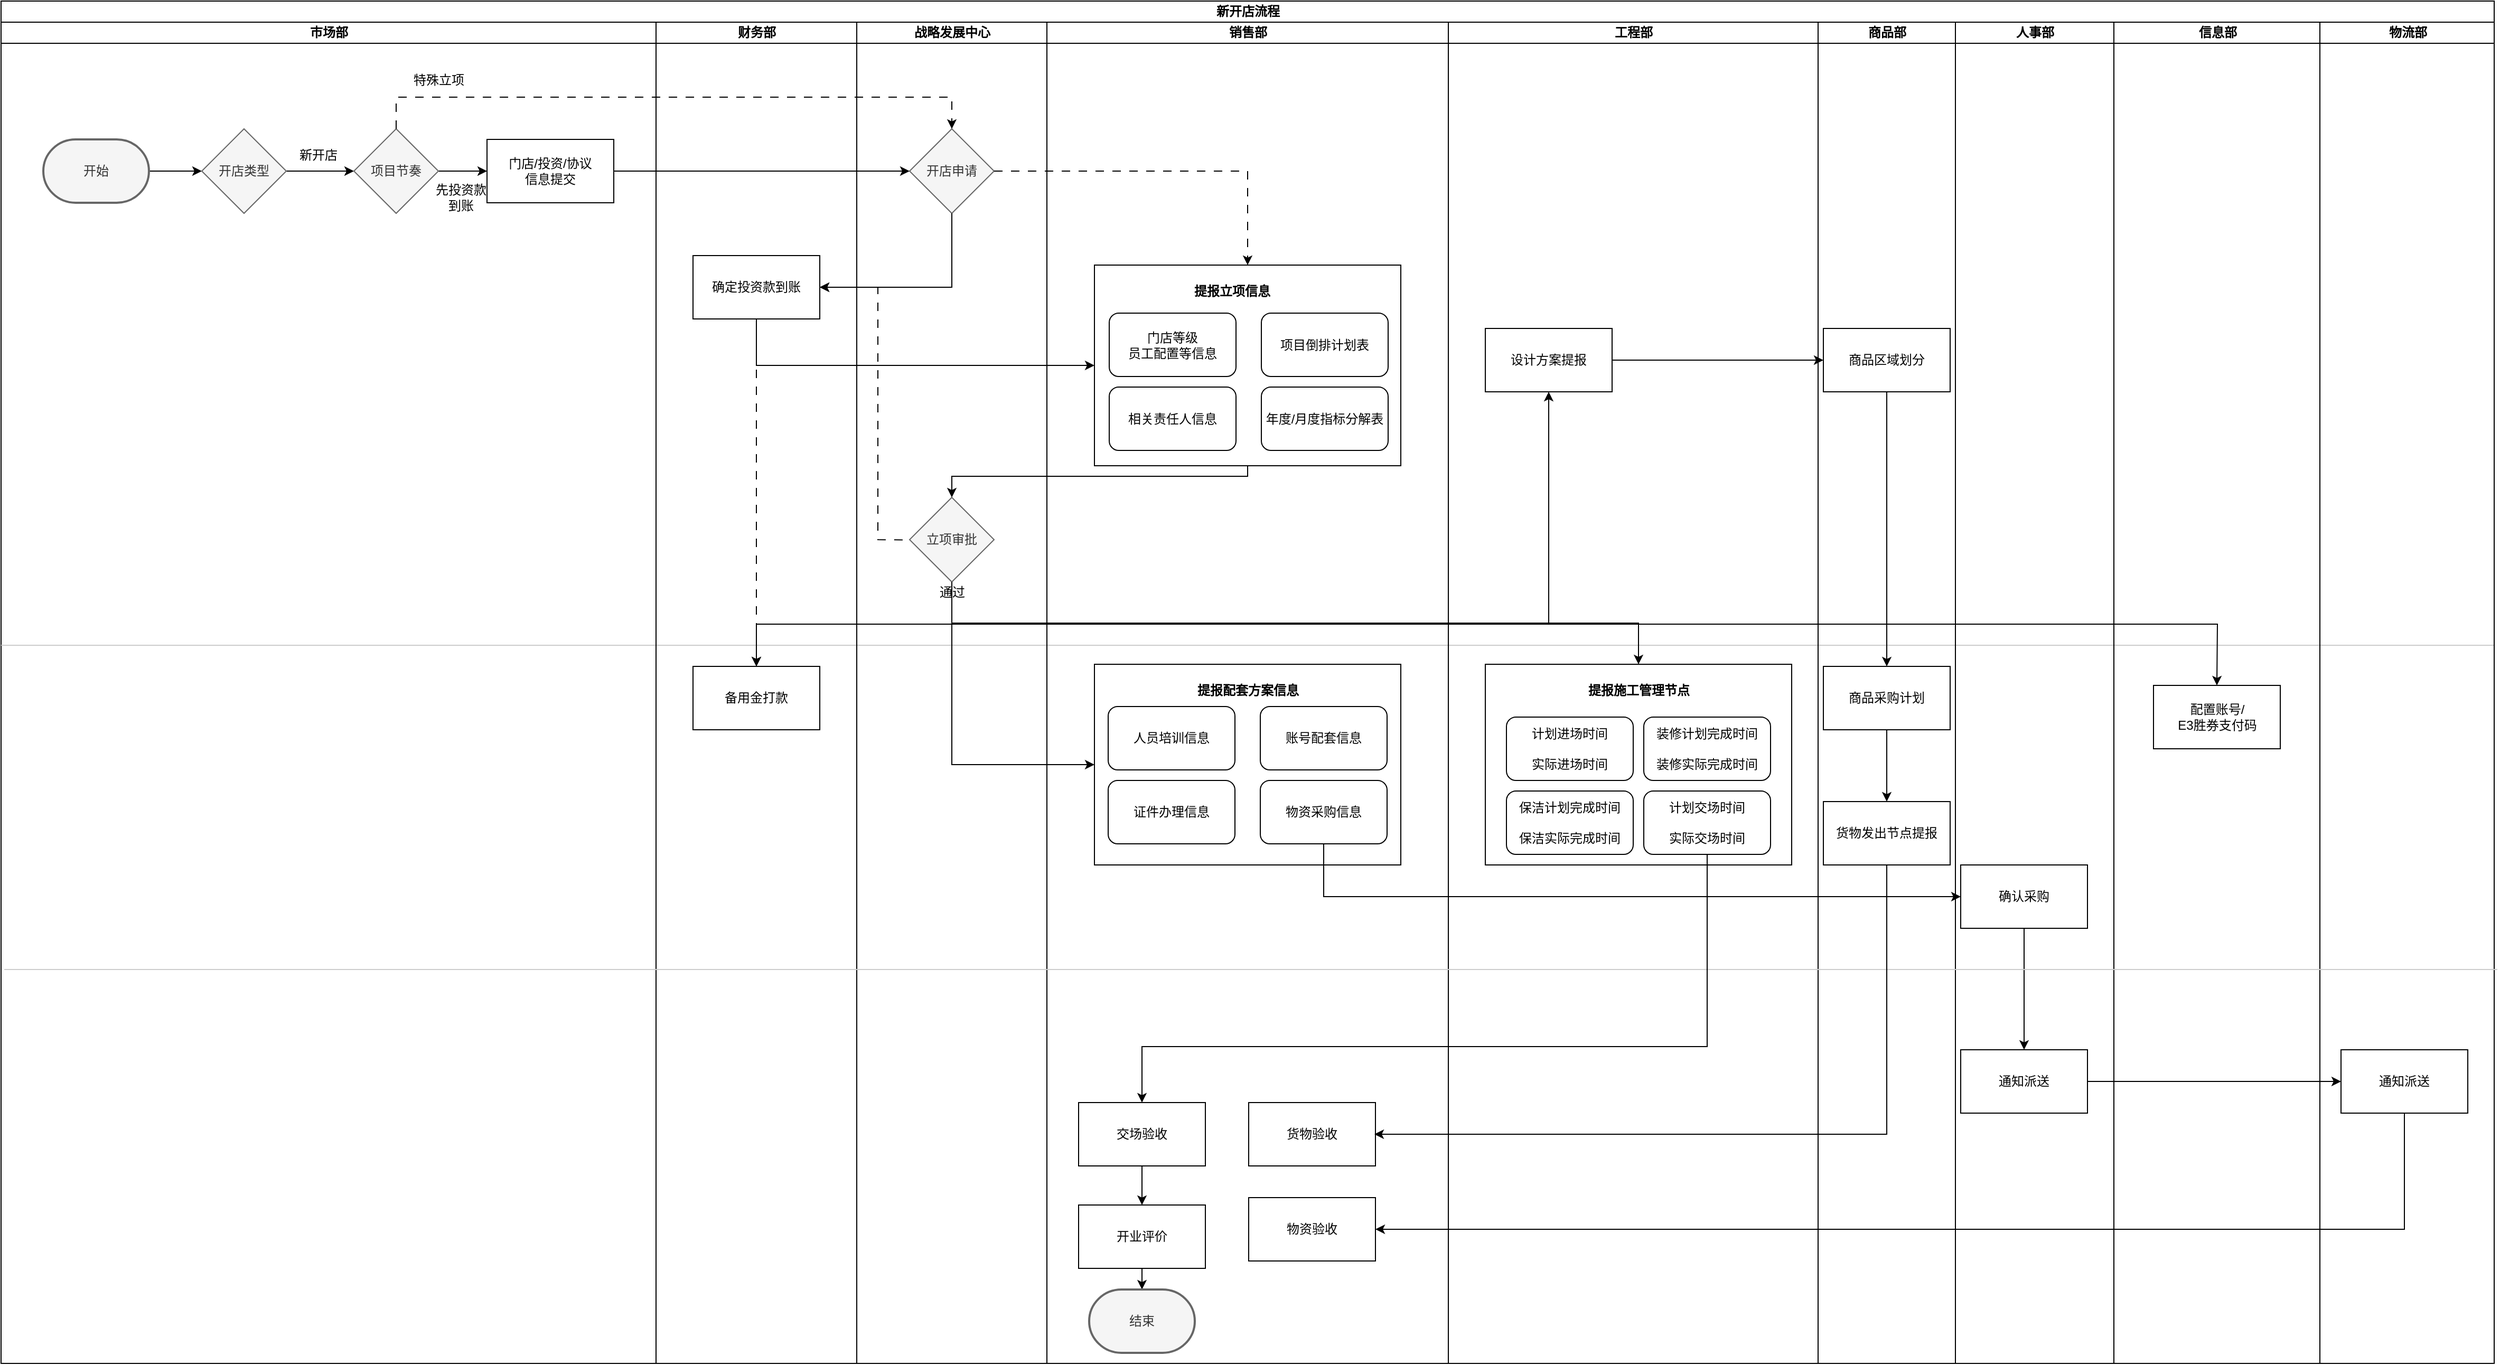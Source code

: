 <mxfile version="22.1.11" type="github">
  <diagram name="第 1 页" id="k98JuiUB70Ecf1WzHopS">
    <mxGraphModel dx="3310" dy="2008" grid="1" gridSize="10" guides="1" tooltips="1" connect="1" arrows="1" fold="1" page="1" pageScale="1" pageWidth="827" pageHeight="1169" math="0" shadow="0">
      <root>
        <mxCell id="0" />
        <mxCell id="1" parent="0" />
        <mxCell id="Fphpmedxy32AyZcysFOV-1" value="新开店流程" style="swimlane;childLayout=stackLayout;resizeParent=1;resizeParentMax=0;startSize=20;html=1;" parent="1" vertex="1">
          <mxGeometry x="70" y="10" width="2360" height="1290" as="geometry" />
        </mxCell>
        <mxCell id="Fphpmedxy32AyZcysFOV-2" value="市场部" style="swimlane;startSize=20;html=1;" parent="Fphpmedxy32AyZcysFOV-1" vertex="1">
          <mxGeometry y="20" width="620" height="1270" as="geometry" />
        </mxCell>
        <mxCell id="Fphpmedxy32AyZcysFOV-20" value="" style="edgeStyle=orthogonalEdgeStyle;rounded=0;orthogonalLoop=1;jettySize=auto;html=1;exitX=1;exitY=0.5;exitDx=0;exitDy=0;exitPerimeter=0;" parent="Fphpmedxy32AyZcysFOV-2" source="Fphpmedxy32AyZcysFOV-10" target="Fphpmedxy32AyZcysFOV-21" edge="1">
          <mxGeometry relative="1" as="geometry">
            <mxPoint x="90.0" y="211" as="targetPoint" />
          </mxGeometry>
        </mxCell>
        <mxCell id="Fphpmedxy32AyZcysFOV-10" value="开始" style="strokeWidth=2;html=1;shape=mxgraph.flowchart.terminator;whiteSpace=wrap;fillColor=#f5f5f5;fontColor=#333333;strokeColor=#666666;" parent="Fphpmedxy32AyZcysFOV-2" vertex="1">
          <mxGeometry x="40.0" y="111" width="100" height="60" as="geometry" />
        </mxCell>
        <mxCell id="Fphpmedxy32AyZcysFOV-23" value="" style="edgeStyle=orthogonalEdgeStyle;rounded=0;orthogonalLoop=1;jettySize=auto;html=1;exitX=1;exitY=0.5;exitDx=0;exitDy=0;entryX=0;entryY=0.5;entryDx=0;entryDy=0;" parent="Fphpmedxy32AyZcysFOV-2" source="Fphpmedxy32AyZcysFOV-21" target="Fphpmedxy32AyZcysFOV-24" edge="1">
          <mxGeometry relative="1" as="geometry">
            <mxPoint x="90.0" y="381" as="targetPoint" />
          </mxGeometry>
        </mxCell>
        <mxCell id="Fphpmedxy32AyZcysFOV-21" value="开店类型" style="rhombus;whiteSpace=wrap;html=1;fillColor=#f5f5f5;fontColor=#333333;strokeColor=#666666;" parent="Fphpmedxy32AyZcysFOV-2" vertex="1">
          <mxGeometry x="190.0" y="101" width="80" height="80" as="geometry" />
        </mxCell>
        <mxCell id="Fphpmedxy32AyZcysFOV-26" value="" style="edgeStyle=orthogonalEdgeStyle;rounded=0;orthogonalLoop=1;jettySize=auto;html=1;" parent="Fphpmedxy32AyZcysFOV-2" source="Fphpmedxy32AyZcysFOV-24" target="Fphpmedxy32AyZcysFOV-25" edge="1">
          <mxGeometry relative="1" as="geometry" />
        </mxCell>
        <mxCell id="Fphpmedxy32AyZcysFOV-24" value="项目节奏" style="rhombus;whiteSpace=wrap;html=1;fillColor=#f5f5f5;fontColor=#333333;strokeColor=#666666;" parent="Fphpmedxy32AyZcysFOV-2" vertex="1">
          <mxGeometry x="334.0" y="101" width="80" height="80" as="geometry" />
        </mxCell>
        <mxCell id="Fphpmedxy32AyZcysFOV-25" value="门店/投资/协议&lt;br&gt;信息提交" style="whiteSpace=wrap;html=1;" parent="Fphpmedxy32AyZcysFOV-2" vertex="1">
          <mxGeometry x="460.0" y="111" width="120" height="60" as="geometry" />
        </mxCell>
        <mxCell id="Fphpmedxy32AyZcysFOV-31" value="新开店" style="text;html=1;align=center;verticalAlign=middle;resizable=0;points=[];autosize=1;strokeColor=none;fillColor=none;" parent="Fphpmedxy32AyZcysFOV-2" vertex="1">
          <mxGeometry x="270.0" y="111" width="60" height="30" as="geometry" />
        </mxCell>
        <mxCell id="Fphpmedxy32AyZcysFOV-32" value="特殊立项" style="text;html=1;align=center;verticalAlign=middle;resizable=0;points=[];autosize=1;strokeColor=none;fillColor=none;" parent="Fphpmedxy32AyZcysFOV-2" vertex="1">
          <mxGeometry x="379.0" y="40" width="70" height="30" as="geometry" />
        </mxCell>
        <mxCell id="Fphpmedxy32AyZcysFOV-44" value="先投资款&lt;br&gt;到账" style="text;html=1;align=center;verticalAlign=middle;resizable=0;points=[];autosize=1;strokeColor=none;fillColor=none;" parent="Fphpmedxy32AyZcysFOV-2" vertex="1">
          <mxGeometry x="400.0" y="146" width="70" height="40" as="geometry" />
        </mxCell>
        <mxCell id="Fphpmedxy32AyZcysFOV-154" value="" style="endArrow=none;html=1;rounded=0;strokeColor=#CCCCCC;" parent="Fphpmedxy32AyZcysFOV-2" edge="1">
          <mxGeometry width="50" height="50" relative="1" as="geometry">
            <mxPoint y="590" as="sourcePoint" />
            <mxPoint x="2360" y="590" as="targetPoint" />
          </mxGeometry>
        </mxCell>
        <mxCell id="Fphpmedxy32AyZcysFOV-3" value="财务部" style="swimlane;startSize=20;html=1;" parent="Fphpmedxy32AyZcysFOV-1" vertex="1">
          <mxGeometry x="620" y="20" width="190" height="1270" as="geometry" />
        </mxCell>
        <mxCell id="sApj4p762pjHPcT1yokk-6" value="" style="edgeStyle=orthogonalEdgeStyle;rounded=0;orthogonalLoop=1;jettySize=auto;html=1;entryX=0.5;entryY=0;entryDx=0;entryDy=0;dashed=1;dashPattern=8 8;" edge="1" parent="Fphpmedxy32AyZcysFOV-3" source="Fphpmedxy32AyZcysFOV-29" target="Fphpmedxy32AyZcysFOV-73">
          <mxGeometry relative="1" as="geometry">
            <mxPoint x="95.0" y="361" as="targetPoint" />
          </mxGeometry>
        </mxCell>
        <mxCell id="Fphpmedxy32AyZcysFOV-29" value="确定投资款到账" style="whiteSpace=wrap;html=1;" parent="Fphpmedxy32AyZcysFOV-3" vertex="1">
          <mxGeometry x="35.0" y="221" width="120" height="60" as="geometry" />
        </mxCell>
        <mxCell id="Fphpmedxy32AyZcysFOV-73" value="备用金打款" style="whiteSpace=wrap;html=1;" parent="Fphpmedxy32AyZcysFOV-3" vertex="1">
          <mxGeometry x="35.0" y="610" width="120" height="60" as="geometry" />
        </mxCell>
        <mxCell id="Fphpmedxy32AyZcysFOV-4" value="战略发展中心" style="swimlane;startSize=20;html=1;" parent="Fphpmedxy32AyZcysFOV-1" vertex="1">
          <mxGeometry x="810" y="20" width="180" height="1270" as="geometry" />
        </mxCell>
        <mxCell id="Fphpmedxy32AyZcysFOV-41" value="开店申请" style="rhombus;whiteSpace=wrap;html=1;fillColor=#f5f5f5;fontColor=#333333;strokeColor=#666666;" parent="Fphpmedxy32AyZcysFOV-4" vertex="1">
          <mxGeometry x="50.0" y="101" width="80" height="80" as="geometry" />
        </mxCell>
        <mxCell id="Fphpmedxy32AyZcysFOV-56" value="立项审批" style="rhombus;whiteSpace=wrap;html=1;fillColor=#f5f5f5;fontColor=#333333;strokeColor=#666666;" parent="Fphpmedxy32AyZcysFOV-4" vertex="1">
          <mxGeometry x="50.0" y="450" width="80" height="80" as="geometry" />
        </mxCell>
        <mxCell id="Fphpmedxy32AyZcysFOV-123" value="通过" style="text;html=1;align=center;verticalAlign=middle;resizable=0;points=[];autosize=1;strokeColor=none;fillColor=none;" parent="Fphpmedxy32AyZcysFOV-4" vertex="1">
          <mxGeometry x="65" y="525" width="50" height="30" as="geometry" />
        </mxCell>
        <mxCell id="Fphpmedxy32AyZcysFOV-5" value="销售部" style="swimlane;startSize=20;html=1;" parent="Fphpmedxy32AyZcysFOV-1" vertex="1">
          <mxGeometry x="990" y="20" width="380" height="1270" as="geometry" />
        </mxCell>
        <mxCell id="Fphpmedxy32AyZcysFOV-84" value="货物验收" style="whiteSpace=wrap;html=1;" parent="Fphpmedxy32AyZcysFOV-5" vertex="1">
          <mxGeometry x="191.0" y="1023" width="120" height="60" as="geometry" />
        </mxCell>
        <mxCell id="Fphpmedxy32AyZcysFOV-85" value="物资验收" style="whiteSpace=wrap;html=1;" parent="Fphpmedxy32AyZcysFOV-5" vertex="1">
          <mxGeometry x="191.0" y="1113" width="120" height="60" as="geometry" />
        </mxCell>
        <mxCell id="Fphpmedxy32AyZcysFOV-161" value="" style="edgeStyle=orthogonalEdgeStyle;rounded=0;orthogonalLoop=1;jettySize=auto;html=1;" parent="Fphpmedxy32AyZcysFOV-5" source="Fphpmedxy32AyZcysFOV-86" target="Fphpmedxy32AyZcysFOV-160" edge="1">
          <mxGeometry relative="1" as="geometry" />
        </mxCell>
        <mxCell id="Fphpmedxy32AyZcysFOV-86" value="交场验收" style="whiteSpace=wrap;html=1;" parent="Fphpmedxy32AyZcysFOV-5" vertex="1">
          <mxGeometry x="30.0" y="1023" width="120" height="60" as="geometry" />
        </mxCell>
        <mxCell id="Fphpmedxy32AyZcysFOV-113" value="" style="rounded=0;whiteSpace=wrap;html=1;" parent="Fphpmedxy32AyZcysFOV-5" vertex="1">
          <mxGeometry x="45" y="230" width="290" height="190" as="geometry" />
        </mxCell>
        <mxCell id="Fphpmedxy32AyZcysFOV-114" value="提报立项信息" style="text;html=1;align=center;verticalAlign=middle;resizable=0;points=[];autosize=1;strokeColor=none;fillColor=none;fontStyle=1" parent="Fphpmedxy32AyZcysFOV-5" vertex="1">
          <mxGeometry x="125" y="240" width="100" height="30" as="geometry" />
        </mxCell>
        <mxCell id="Fphpmedxy32AyZcysFOV-115" value="门店等级&lt;br&gt;员工配置等信息" style="rounded=1;whiteSpace=wrap;html=1;" parent="Fphpmedxy32AyZcysFOV-5" vertex="1">
          <mxGeometry x="59" y="275.5" width="120" height="60" as="geometry" />
        </mxCell>
        <mxCell id="Fphpmedxy32AyZcysFOV-116" value="相关责任人信息" style="rounded=1;whiteSpace=wrap;html=1;" parent="Fphpmedxy32AyZcysFOV-5" vertex="1">
          <mxGeometry x="59" y="345.5" width="120" height="60" as="geometry" />
        </mxCell>
        <mxCell id="Fphpmedxy32AyZcysFOV-117" value="项目倒排计划表" style="rounded=1;whiteSpace=wrap;html=1;" parent="Fphpmedxy32AyZcysFOV-5" vertex="1">
          <mxGeometry x="203" y="275.5" width="120" height="60" as="geometry" />
        </mxCell>
        <mxCell id="Fphpmedxy32AyZcysFOV-118" value="年度/月度指标分解表" style="rounded=1;whiteSpace=wrap;html=1;" parent="Fphpmedxy32AyZcysFOV-5" vertex="1">
          <mxGeometry x="203" y="345.5" width="120" height="60" as="geometry" />
        </mxCell>
        <mxCell id="Fphpmedxy32AyZcysFOV-133" value="" style="rounded=0;whiteSpace=wrap;html=1;" parent="Fphpmedxy32AyZcysFOV-5" vertex="1">
          <mxGeometry x="45" y="608" width="290" height="190" as="geometry" />
        </mxCell>
        <mxCell id="Fphpmedxy32AyZcysFOV-134" value="提报配套方案信息" style="text;html=1;align=center;verticalAlign=middle;resizable=0;points=[];autosize=1;strokeColor=none;fillColor=none;fontStyle=1" parent="Fphpmedxy32AyZcysFOV-5" vertex="1">
          <mxGeometry x="130" y="618" width="120" height="30" as="geometry" />
        </mxCell>
        <mxCell id="Fphpmedxy32AyZcysFOV-135" value="物资采购信息" style="rounded=1;whiteSpace=wrap;html=1;" parent="Fphpmedxy32AyZcysFOV-5" vertex="1">
          <mxGeometry x="202" y="718" width="120" height="60" as="geometry" />
        </mxCell>
        <mxCell id="Fphpmedxy32AyZcysFOV-136" value="账号配套信息" style="rounded=1;whiteSpace=wrap;html=1;" parent="Fphpmedxy32AyZcysFOV-5" vertex="1">
          <mxGeometry x="202" y="648" width="120" height="60" as="geometry" />
        </mxCell>
        <mxCell id="Fphpmedxy32AyZcysFOV-137" value="证件办理信息" style="rounded=1;whiteSpace=wrap;html=1;" parent="Fphpmedxy32AyZcysFOV-5" vertex="1">
          <mxGeometry x="58" y="718" width="120" height="60" as="geometry" />
        </mxCell>
        <mxCell id="Fphpmedxy32AyZcysFOV-138" value="人员培训信息" style="rounded=1;whiteSpace=wrap;html=1;" parent="Fphpmedxy32AyZcysFOV-5" vertex="1">
          <mxGeometry x="58" y="648" width="120" height="60" as="geometry" />
        </mxCell>
        <mxCell id="Fphpmedxy32AyZcysFOV-163" value="" style="edgeStyle=orthogonalEdgeStyle;rounded=0;orthogonalLoop=1;jettySize=auto;html=1;" parent="Fphpmedxy32AyZcysFOV-5" source="Fphpmedxy32AyZcysFOV-160" target="Fphpmedxy32AyZcysFOV-162" edge="1">
          <mxGeometry relative="1" as="geometry" />
        </mxCell>
        <mxCell id="Fphpmedxy32AyZcysFOV-160" value="开业评价" style="whiteSpace=wrap;html=1;" parent="Fphpmedxy32AyZcysFOV-5" vertex="1">
          <mxGeometry x="30.0" y="1120" width="120" height="60" as="geometry" />
        </mxCell>
        <mxCell id="Fphpmedxy32AyZcysFOV-162" value="结束" style="strokeWidth=2;html=1;shape=mxgraph.flowchart.terminator;whiteSpace=wrap;fillColor=#f5f5f5;fontColor=#333333;strokeColor=#666666;" parent="Fphpmedxy32AyZcysFOV-5" vertex="1">
          <mxGeometry x="40" y="1200" width="100" height="60" as="geometry" />
        </mxCell>
        <mxCell id="Fphpmedxy32AyZcysFOV-6" value="工程部" style="swimlane;startSize=20;html=1;" parent="Fphpmedxy32AyZcysFOV-1" vertex="1">
          <mxGeometry x="1370" y="20" width="350" height="1270" as="geometry" />
        </mxCell>
        <mxCell id="Fphpmedxy32AyZcysFOV-49" value="设计方案提报" style="whiteSpace=wrap;html=1;" parent="Fphpmedxy32AyZcysFOV-6" vertex="1">
          <mxGeometry x="35.0" y="290" width="120" height="60" as="geometry" />
        </mxCell>
        <mxCell id="Fphpmedxy32AyZcysFOV-148" value="" style="rounded=0;whiteSpace=wrap;html=1;" parent="Fphpmedxy32AyZcysFOV-6" vertex="1">
          <mxGeometry x="35" y="608" width="290" height="190" as="geometry" />
        </mxCell>
        <mxCell id="Fphpmedxy32AyZcysFOV-149" value="提报施工管理节点" style="text;html=1;align=center;verticalAlign=middle;resizable=0;points=[];autosize=1;strokeColor=none;fillColor=none;fontStyle=1" parent="Fphpmedxy32AyZcysFOV-6" vertex="1">
          <mxGeometry x="120" y="618" width="120" height="30" as="geometry" />
        </mxCell>
        <mxCell id="Fphpmedxy32AyZcysFOV-150" value="计划进场时间&lt;br&gt;&lt;br&gt;实际进场时间" style="rounded=1;whiteSpace=wrap;html=1;" parent="Fphpmedxy32AyZcysFOV-6" vertex="1">
          <mxGeometry x="55" y="658" width="120" height="60" as="geometry" />
        </mxCell>
        <mxCell id="Fphpmedxy32AyZcysFOV-151" value="装修计划完成时间&lt;br&gt;&lt;br&gt;装修实际完成时间" style="rounded=1;whiteSpace=wrap;html=1;" parent="Fphpmedxy32AyZcysFOV-6" vertex="1">
          <mxGeometry x="185" y="658" width="120" height="60" as="geometry" />
        </mxCell>
        <mxCell id="Fphpmedxy32AyZcysFOV-152" value="保洁计划完成时间&lt;br&gt;&lt;br&gt;保洁实际完成时间" style="rounded=1;whiteSpace=wrap;html=1;" parent="Fphpmedxy32AyZcysFOV-6" vertex="1">
          <mxGeometry x="55" y="728" width="120" height="60" as="geometry" />
        </mxCell>
        <mxCell id="Fphpmedxy32AyZcysFOV-153" value="计划交场时间&lt;br&gt;&lt;br&gt;实际交场时间" style="rounded=1;whiteSpace=wrap;html=1;" parent="Fphpmedxy32AyZcysFOV-6" vertex="1">
          <mxGeometry x="185" y="728" width="120" height="60" as="geometry" />
        </mxCell>
        <mxCell id="Fphpmedxy32AyZcysFOV-7" value="商品部" style="swimlane;startSize=20;html=1;" parent="Fphpmedxy32AyZcysFOV-1" vertex="1">
          <mxGeometry x="1720" y="20" width="130.0" height="1270" as="geometry" />
        </mxCell>
        <mxCell id="Fphpmedxy32AyZcysFOV-70" value="" style="edgeStyle=orthogonalEdgeStyle;rounded=0;orthogonalLoop=1;jettySize=auto;html=1;entryX=0.5;entryY=0;entryDx=0;entryDy=0;" parent="Fphpmedxy32AyZcysFOV-7" source="Fphpmedxy32AyZcysFOV-51" target="Fphpmedxy32AyZcysFOV-68" edge="1">
          <mxGeometry relative="1" as="geometry">
            <mxPoint x="65.0" y="430" as="targetPoint" />
          </mxGeometry>
        </mxCell>
        <mxCell id="Fphpmedxy32AyZcysFOV-51" value="商品区域划分" style="whiteSpace=wrap;html=1;" parent="Fphpmedxy32AyZcysFOV-7" vertex="1">
          <mxGeometry x="5.0" y="290" width="120" height="60" as="geometry" />
        </mxCell>
        <mxCell id="Fphpmedxy32AyZcysFOV-92" value="" style="edgeStyle=orthogonalEdgeStyle;rounded=0;orthogonalLoop=1;jettySize=auto;html=1;" parent="Fphpmedxy32AyZcysFOV-7" source="Fphpmedxy32AyZcysFOV-68" target="Fphpmedxy32AyZcysFOV-82" edge="1">
          <mxGeometry relative="1" as="geometry" />
        </mxCell>
        <mxCell id="Fphpmedxy32AyZcysFOV-68" value="商品采购计划" style="whiteSpace=wrap;html=1;" parent="Fphpmedxy32AyZcysFOV-7" vertex="1">
          <mxGeometry x="5.0" y="610" width="120" height="60" as="geometry" />
        </mxCell>
        <mxCell id="Fphpmedxy32AyZcysFOV-82" value="货物发出节点提报" style="whiteSpace=wrap;html=1;" parent="Fphpmedxy32AyZcysFOV-7" vertex="1">
          <mxGeometry x="5.0" y="738" width="120" height="60" as="geometry" />
        </mxCell>
        <mxCell id="Fphpmedxy32AyZcysFOV-8" value="人事部" style="swimlane;startSize=20;html=1;" parent="Fphpmedxy32AyZcysFOV-1" vertex="1">
          <mxGeometry x="1850.0" y="20" width="150.0" height="1270" as="geometry" />
        </mxCell>
        <mxCell id="Fphpmedxy32AyZcysFOV-89" value="" style="edgeStyle=orthogonalEdgeStyle;rounded=0;orthogonalLoop=1;jettySize=auto;html=1;exitX=0.5;exitY=1;exitDx=0;exitDy=0;" parent="Fphpmedxy32AyZcysFOV-8" source="Fphpmedxy32AyZcysFOV-79" target="Fphpmedxy32AyZcysFOV-80" edge="1">
          <mxGeometry relative="1" as="geometry">
            <mxPoint x="65.0" y="913" as="sourcePoint" />
          </mxGeometry>
        </mxCell>
        <mxCell id="Fphpmedxy32AyZcysFOV-79" value="确认采购" style="whiteSpace=wrap;html=1;" parent="Fphpmedxy32AyZcysFOV-8" vertex="1">
          <mxGeometry x="5" y="798" width="120" height="60" as="geometry" />
        </mxCell>
        <mxCell id="Fphpmedxy32AyZcysFOV-80" value="通知派送" style="whiteSpace=wrap;html=1;" parent="Fphpmedxy32AyZcysFOV-8" vertex="1">
          <mxGeometry x="5" y="973" width="120" height="60" as="geometry" />
        </mxCell>
        <mxCell id="Fphpmedxy32AyZcysFOV-9" value="信息部" style="swimlane;startSize=20;html=1;" parent="Fphpmedxy32AyZcysFOV-1" vertex="1">
          <mxGeometry x="2000" y="20" width="195" height="1270" as="geometry" />
        </mxCell>
        <mxCell id="Fphpmedxy32AyZcysFOV-76" value="配置账号/&lt;br&gt;E3胜券支付码" style="whiteSpace=wrap;html=1;" parent="Fphpmedxy32AyZcysFOV-9" vertex="1">
          <mxGeometry x="37.5" y="628" width="120" height="60" as="geometry" />
        </mxCell>
        <mxCell id="Fphpmedxy32AyZcysFOV-40" value="" style="edgeStyle=orthogonalEdgeStyle;rounded=0;orthogonalLoop=1;jettySize=auto;html=1;exitX=1;exitY=0.5;exitDx=0;exitDy=0;entryX=0;entryY=0.5;entryDx=0;entryDy=0;" parent="Fphpmedxy32AyZcysFOV-1" source="Fphpmedxy32AyZcysFOV-25" edge="1">
          <mxGeometry relative="1" as="geometry">
            <mxPoint x="860.0" y="161" as="targetPoint" />
          </mxGeometry>
        </mxCell>
        <mxCell id="Fphpmedxy32AyZcysFOV-43" value="" style="edgeStyle=orthogonalEdgeStyle;rounded=0;orthogonalLoop=1;jettySize=auto;html=1;entryX=0.5;entryY=0;entryDx=0;entryDy=0;dashed=1;dashPattern=8 8;" parent="Fphpmedxy32AyZcysFOV-1" source="Fphpmedxy32AyZcysFOV-24" edge="1">
          <mxGeometry relative="1" as="geometry">
            <mxPoint x="900.0" y="121" as="targetPoint" />
            <Array as="points">
              <mxPoint x="374" y="91" />
              <mxPoint x="900" y="91" />
            </Array>
          </mxGeometry>
        </mxCell>
        <mxCell id="Fphpmedxy32AyZcysFOV-46" value="" style="edgeStyle=orthogonalEdgeStyle;rounded=0;orthogonalLoop=1;jettySize=auto;html=1;entryX=1;entryY=0.5;entryDx=0;entryDy=0;exitX=0.5;exitY=1;exitDx=0;exitDy=0;" parent="Fphpmedxy32AyZcysFOV-1" source="Fphpmedxy32AyZcysFOV-41" target="Fphpmedxy32AyZcysFOV-29" edge="1">
          <mxGeometry relative="1" as="geometry">
            <mxPoint x="900.0" y="291" as="targetPoint" />
          </mxGeometry>
        </mxCell>
        <mxCell id="Fphpmedxy32AyZcysFOV-48" value="" style="edgeStyle=orthogonalEdgeStyle;rounded=0;orthogonalLoop=1;jettySize=auto;html=1;exitX=0.5;exitY=1;exitDx=0;exitDy=0;entryX=0;entryY=0.5;entryDx=0;entryDy=0;" parent="Fphpmedxy32AyZcysFOV-1" source="Fphpmedxy32AyZcysFOV-29" target="Fphpmedxy32AyZcysFOV-113" edge="1">
          <mxGeometry relative="1" as="geometry">
            <mxPoint x="1020.0" y="340" as="targetPoint" />
          </mxGeometry>
        </mxCell>
        <mxCell id="Fphpmedxy32AyZcysFOV-52" value="" style="edgeStyle=orthogonalEdgeStyle;rounded=0;orthogonalLoop=1;jettySize=auto;html=1;" parent="Fphpmedxy32AyZcysFOV-1" source="Fphpmedxy32AyZcysFOV-49" target="Fphpmedxy32AyZcysFOV-51" edge="1">
          <mxGeometry relative="1" as="geometry" />
        </mxCell>
        <mxCell id="Fphpmedxy32AyZcysFOV-58" value="" style="edgeStyle=orthogonalEdgeStyle;rounded=0;orthogonalLoop=1;jettySize=auto;html=1;entryX=0.5;entryY=0;entryDx=0;entryDy=0;exitX=0.5;exitY=1;exitDx=0;exitDy=0;" parent="Fphpmedxy32AyZcysFOV-1" source="Fphpmedxy32AyZcysFOV-113" target="Fphpmedxy32AyZcysFOV-56" edge="1">
          <mxGeometry relative="1" as="geometry">
            <mxPoint x="1080.0" y="370" as="sourcePoint" />
            <mxPoint x="1080.0" y="450" as="targetPoint" />
            <Array as="points">
              <mxPoint x="1180" y="450" />
              <mxPoint x="900" y="450" />
            </Array>
          </mxGeometry>
        </mxCell>
        <mxCell id="Fphpmedxy32AyZcysFOV-62" value="" style="edgeStyle=orthogonalEdgeStyle;rounded=0;orthogonalLoop=1;jettySize=auto;html=1;entryX=0.5;entryY=1;entryDx=0;entryDy=0;exitX=0.5;exitY=1;exitDx=0;exitDy=0;" parent="Fphpmedxy32AyZcysFOV-1" source="Fphpmedxy32AyZcysFOV-56" target="Fphpmedxy32AyZcysFOV-49" edge="1">
          <mxGeometry relative="1" as="geometry">
            <mxPoint x="900.0" y="580" as="targetPoint" />
            <Array as="points">
              <mxPoint x="900" y="590" />
              <mxPoint x="1465" y="590" />
            </Array>
          </mxGeometry>
        </mxCell>
        <mxCell id="Fphpmedxy32AyZcysFOV-64" value="" style="edgeStyle=orthogonalEdgeStyle;rounded=0;orthogonalLoop=1;jettySize=auto;html=1;exitX=0.5;exitY=1;exitDx=0;exitDy=0;entryX=0;entryY=0.5;entryDx=0;entryDy=0;" parent="Fphpmedxy32AyZcysFOV-1" source="Fphpmedxy32AyZcysFOV-56" target="Fphpmedxy32AyZcysFOV-133" edge="1">
          <mxGeometry relative="1" as="geometry">
            <mxPoint x="1010.0" y="640.0" as="targetPoint" />
          </mxGeometry>
        </mxCell>
        <mxCell id="Fphpmedxy32AyZcysFOV-67" value="" style="edgeStyle=orthogonalEdgeStyle;rounded=0;orthogonalLoop=1;jettySize=auto;html=1;exitX=0.5;exitY=1;exitDx=0;exitDy=0;entryX=0.5;entryY=0;entryDx=0;entryDy=0;" parent="Fphpmedxy32AyZcysFOV-1" source="Fphpmedxy32AyZcysFOV-56" target="Fphpmedxy32AyZcysFOV-148" edge="1">
          <mxGeometry relative="1" as="geometry">
            <mxPoint x="1405.0" y="848" as="targetPoint" />
          </mxGeometry>
        </mxCell>
        <mxCell id="Fphpmedxy32AyZcysFOV-75" value="" style="edgeStyle=orthogonalEdgeStyle;rounded=0;orthogonalLoop=1;jettySize=auto;html=1;entryX=0.5;entryY=0;entryDx=0;entryDy=0;exitX=0.5;exitY=1;exitDx=0;exitDy=0;" parent="Fphpmedxy32AyZcysFOV-1" source="Fphpmedxy32AyZcysFOV-56" target="Fphpmedxy32AyZcysFOV-73" edge="1">
          <mxGeometry relative="1" as="geometry">
            <mxPoint x="800.0" y="450" as="targetPoint" />
            <Array as="points">
              <mxPoint x="900" y="590" />
              <mxPoint x="715" y="590" />
            </Array>
          </mxGeometry>
        </mxCell>
        <mxCell id="Fphpmedxy32AyZcysFOV-77" value="" style="endArrow=classic;html=1;rounded=0;exitX=0.5;exitY=1;exitDx=0;exitDy=0;entryX=0.5;entryY=0;entryDx=0;entryDy=0;" parent="Fphpmedxy32AyZcysFOV-1" source="Fphpmedxy32AyZcysFOV-56" target="Fphpmedxy32AyZcysFOV-76" edge="1">
          <mxGeometry width="50" height="50" relative="1" as="geometry">
            <mxPoint x="700.0" y="510" as="sourcePoint" />
            <mxPoint x="1625.0" y="570" as="targetPoint" />
            <Array as="points">
              <mxPoint x="900" y="590" />
              <mxPoint x="2098" y="590" />
            </Array>
          </mxGeometry>
        </mxCell>
        <mxCell id="Fphpmedxy32AyZcysFOV-88" value="" style="edgeStyle=orthogonalEdgeStyle;rounded=0;orthogonalLoop=1;jettySize=auto;html=1;entryX=1;entryY=0.5;entryDx=0;entryDy=0;exitX=0.5;exitY=1;exitDx=0;exitDy=0;" parent="Fphpmedxy32AyZcysFOV-1" source="Fphpmedxy32AyZcysFOV-81" target="Fphpmedxy32AyZcysFOV-85" edge="1">
          <mxGeometry relative="1" as="geometry">
            <mxPoint x="2030.0" y="1103" as="targetPoint" />
          </mxGeometry>
        </mxCell>
        <mxCell id="Fphpmedxy32AyZcysFOV-91" value="" style="edgeStyle=orthogonalEdgeStyle;rounded=0;orthogonalLoop=1;jettySize=auto;html=1;entryX=0;entryY=0.5;entryDx=0;entryDy=0;" parent="Fphpmedxy32AyZcysFOV-1" source="Fphpmedxy32AyZcysFOV-80" target="Fphpmedxy32AyZcysFOV-81" edge="1">
          <mxGeometry relative="1" as="geometry">
            <mxPoint x="1895.0" y="993" as="targetPoint" />
          </mxGeometry>
        </mxCell>
        <mxCell id="Fphpmedxy32AyZcysFOV-71" value="物流部" style="swimlane;startSize=20;html=1;" parent="Fphpmedxy32AyZcysFOV-1" vertex="1">
          <mxGeometry x="2195" y="20" width="165" height="1270" as="geometry" />
        </mxCell>
        <mxCell id="Fphpmedxy32AyZcysFOV-81" value="通知派送" style="whiteSpace=wrap;html=1;" parent="Fphpmedxy32AyZcysFOV-71" vertex="1">
          <mxGeometry x="20" y="973" width="120" height="60" as="geometry" />
        </mxCell>
        <mxCell id="Fphpmedxy32AyZcysFOV-155" value="" style="endArrow=none;html=1;rounded=0;strokeColor=#CCCCCC;" parent="Fphpmedxy32AyZcysFOV-71" edge="1">
          <mxGeometry width="50" height="50" relative="1" as="geometry">
            <mxPoint x="-2192" y="897" as="sourcePoint" />
            <mxPoint x="168" y="897" as="targetPoint" />
          </mxGeometry>
        </mxCell>
        <mxCell id="Fphpmedxy32AyZcysFOV-94" value="" style="edgeStyle=orthogonalEdgeStyle;rounded=0;orthogonalLoop=1;jettySize=auto;html=1;exitX=0.5;exitY=1;exitDx=0;exitDy=0;" parent="Fphpmedxy32AyZcysFOV-1" source="Fphpmedxy32AyZcysFOV-82" edge="1">
          <mxGeometry relative="1" as="geometry">
            <mxPoint x="1300" y="1073" as="targetPoint" />
            <Array as="points">
              <mxPoint x="1785" y="1073" />
            </Array>
          </mxGeometry>
        </mxCell>
        <mxCell id="Fphpmedxy32AyZcysFOV-140" value="" style="edgeStyle=orthogonalEdgeStyle;rounded=0;orthogonalLoop=1;jettySize=auto;html=1;exitX=0.5;exitY=1;exitDx=0;exitDy=0;entryX=0;entryY=0.5;entryDx=0;entryDy=0;" parent="Fphpmedxy32AyZcysFOV-1" source="Fphpmedxy32AyZcysFOV-135" target="Fphpmedxy32AyZcysFOV-79" edge="1">
          <mxGeometry relative="1" as="geometry">
            <mxPoint x="1252" y="798" as="sourcePoint" />
            <mxPoint x="1310" y="858" as="targetPoint" />
          </mxGeometry>
        </mxCell>
        <mxCell id="Fphpmedxy32AyZcysFOV-157" value="" style="edgeStyle=orthogonalEdgeStyle;rounded=0;orthogonalLoop=1;jettySize=auto;html=1;entryX=0.5;entryY=0;entryDx=0;entryDy=0;" parent="Fphpmedxy32AyZcysFOV-1" source="Fphpmedxy32AyZcysFOV-153" target="Fphpmedxy32AyZcysFOV-86" edge="1">
          <mxGeometry relative="1" as="geometry">
            <mxPoint x="1615.0" y="888" as="targetPoint" />
            <Array as="points">
              <mxPoint x="1615" y="990" />
              <mxPoint x="1080" y="990" />
            </Array>
          </mxGeometry>
        </mxCell>
        <mxCell id="sApj4p762pjHPcT1yokk-3" value="" style="endArrow=classic;html=1;rounded=0;exitX=1;exitY=0.5;exitDx=0;exitDy=0;entryX=0.5;entryY=0;entryDx=0;entryDy=0;dashed=1;dashPattern=8 8;" edge="1" parent="Fphpmedxy32AyZcysFOV-1" source="Fphpmedxy32AyZcysFOV-41" target="Fphpmedxy32AyZcysFOV-113">
          <mxGeometry width="50" height="50" relative="1" as="geometry">
            <mxPoint x="1030" y="180" as="sourcePoint" />
            <mxPoint x="1080" y="130" as="targetPoint" />
            <Array as="points">
              <mxPoint x="1180" y="161" />
            </Array>
          </mxGeometry>
        </mxCell>
        <mxCell id="sApj4p762pjHPcT1yokk-4" value="" style="endArrow=classic;html=1;rounded=0;exitX=-0.082;exitY=0.503;exitDx=0;exitDy=0;exitPerimeter=0;entryX=1;entryY=0.5;entryDx=0;entryDy=0;dashed=1;dashPattern=8 8;" edge="1" parent="Fphpmedxy32AyZcysFOV-1" source="Fphpmedxy32AyZcysFOV-56" target="Fphpmedxy32AyZcysFOV-29">
          <mxGeometry width="50" height="50" relative="1" as="geometry">
            <mxPoint x="710" y="470" as="sourcePoint" />
            <mxPoint x="760" y="420" as="targetPoint" />
            <Array as="points">
              <mxPoint x="830" y="510" />
              <mxPoint x="830" y="271" />
            </Array>
          </mxGeometry>
        </mxCell>
      </root>
    </mxGraphModel>
  </diagram>
</mxfile>
